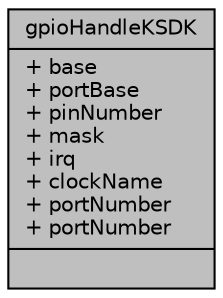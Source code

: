digraph "gpioHandleKSDK"
{
  edge [fontname="Helvetica",fontsize="10",labelfontname="Helvetica",labelfontsize="10"];
  node [fontname="Helvetica",fontsize="10",shape=record];
  Node1 [label="{gpioHandleKSDK\n|+ base\l+ portBase\l+ pinNumber\l+ mask\l+ irq\l+ clockName\l+ portNumber\l+ portNumber\l|}",height=0.2,width=0.4,color="black", fillcolor="grey75", style="filled", fontcolor="black"];
}
